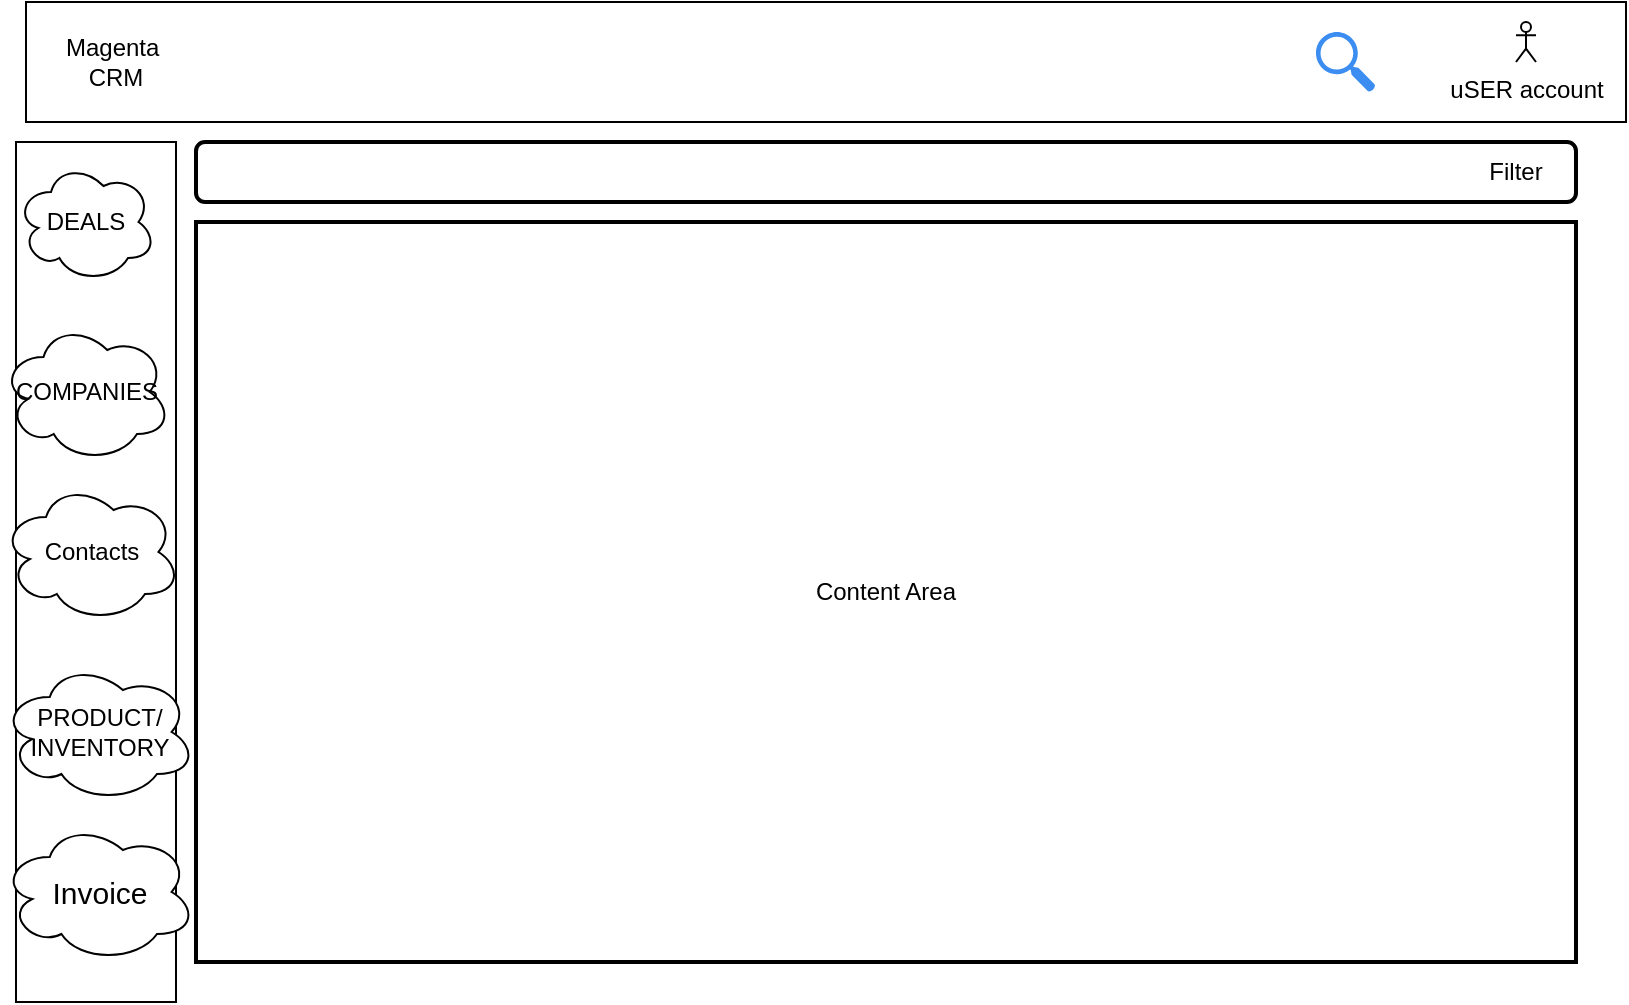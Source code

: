 <mxfile version="14.2.7" type="github" pages="7">
  <diagram id="QOa6z6X2At9Oge8IAuHY" name="Main">
    <mxGraphModel dx="965" dy="1571" grid="1" gridSize="10" guides="1" tooltips="1" connect="1" arrows="1" fold="1" page="1" pageScale="1" pageWidth="850" pageHeight="1100" math="0" shadow="0">
      <root>
        <mxCell id="0" />
        <mxCell id="1" parent="0" />
        <mxCell id="o-RJejRpc0cjQsUebl2T-1" value="" style="rounded=0;whiteSpace=wrap;html=1;" parent="1" vertex="1">
          <mxGeometry x="40" y="50" width="80" height="430" as="geometry" />
        </mxCell>
        <mxCell id="o-RJejRpc0cjQsUebl2T-2" value="" style="rounded=0;whiteSpace=wrap;html=1;" parent="1" vertex="1">
          <mxGeometry x="45" y="-20" width="800" height="60" as="geometry" />
        </mxCell>
        <mxCell id="o-RJejRpc0cjQsUebl2T-3" value="Magenta&amp;nbsp;&lt;br&gt;CRM" style="text;html=1;strokeColor=none;fillColor=none;align=center;verticalAlign=middle;whiteSpace=wrap;rounded=0;" parent="1" vertex="1">
          <mxGeometry x="70" width="40" height="20" as="geometry" />
        </mxCell>
        <mxCell id="o-RJejRpc0cjQsUebl2T-4" value="DEALS" style="ellipse;shape=cloud;whiteSpace=wrap;html=1;" parent="1" vertex="1">
          <mxGeometry x="40" y="60" width="70" height="60" as="geometry" />
        </mxCell>
        <mxCell id="o-RJejRpc0cjQsUebl2T-6" value="PRODUCT/&lt;br&gt;INVENTORY" style="ellipse;shape=cloud;whiteSpace=wrap;html=1;" parent="1" vertex="1">
          <mxGeometry x="32.5" y="310" width="97.5" height="70" as="geometry" />
        </mxCell>
        <mxCell id="o-RJejRpc0cjQsUebl2T-7" value="COMPANIES" style="ellipse;shape=cloud;whiteSpace=wrap;html=1;" parent="1" vertex="1">
          <mxGeometry x="32.5" y="140" width="85" height="70" as="geometry" />
        </mxCell>
        <mxCell id="o-RJejRpc0cjQsUebl2T-9" value="uSER account" style="shape=umlActor;verticalLabelPosition=bottom;verticalAlign=top;html=1;outlineConnect=0;" parent="1" vertex="1">
          <mxGeometry x="790" y="-10" width="10" height="20" as="geometry" />
        </mxCell>
        <mxCell id="4M_cyCe8TP4XShT10oTq-1" value="" style="html=1;aspect=fixed;strokeColor=none;shadow=0;align=center;verticalAlign=top;fillColor=#3B8DF1;shape=mxgraph.gcp2.search" parent="1" vertex="1">
          <mxGeometry x="690" y="-5" width="29.7" height="30" as="geometry" />
        </mxCell>
        <mxCell id="ym174EyvkoZ6vxaWebQI-1" value="Content Area" style="rounded=0;whiteSpace=wrap;html=1;strokeWidth=2;fillColor=none;" parent="1" vertex="1">
          <mxGeometry x="130" y="90" width="690" height="370" as="geometry" />
        </mxCell>
        <mxCell id="c6NYsbQA6YPsyjV-3wj1-1" value="" style="rounded=1;whiteSpace=wrap;html=1;strokeWidth=2;fillColor=none;" parent="1" vertex="1">
          <mxGeometry x="130" y="50" width="690" height="30" as="geometry" />
        </mxCell>
        <mxCell id="c6NYsbQA6YPsyjV-3wj1-2" value="Filter" style="text;html=1;strokeColor=none;fillColor=none;align=center;verticalAlign=middle;whiteSpace=wrap;rounded=0;" parent="1" vertex="1">
          <mxGeometry x="770" y="55" width="40" height="20" as="geometry" />
        </mxCell>
        <mxCell id="c6NYsbQA6YPsyjV-3wj1-3" value="Contacts" style="ellipse;shape=cloud;whiteSpace=wrap;html=1;" parent="1" vertex="1">
          <mxGeometry x="32.5" y="220" width="90" height="70" as="geometry" />
        </mxCell>
        <mxCell id="n5bPy64W1mjuYzXbfF7Q-1" value="&lt;font style=&quot;font-size: 15px&quot;&gt;Invoice&lt;/font&gt;" style="ellipse;shape=cloud;whiteSpace=wrap;html=1;" vertex="1" parent="1">
          <mxGeometry x="32.5" y="390" width="97.5" height="70" as="geometry" />
        </mxCell>
      </root>
    </mxGraphModel>
  </diagram>
  <diagram id="2hIq2uxbDtvf1ngleDAS" name="Deals">
    <mxGraphModel dx="965" dy="471" grid="1" gridSize="10" guides="1" tooltips="1" connect="1" arrows="1" fold="1" page="1" pageScale="1" pageWidth="850" pageHeight="1100" math="0" shadow="0">
      <root>
        <mxCell id="5MMaR8HTmtrozJFYy1v1-0" />
        <mxCell id="5MMaR8HTmtrozJFYy1v1-1" parent="5MMaR8HTmtrozJFYy1v1-0" />
        <mxCell id="LGKJ2FdRTAFwp8FfndiB-0" value="" style="shape=table;html=1;whiteSpace=wrap;startSize=0;container=1;collapsible=0;childLayout=tableLayout;" parent="5MMaR8HTmtrozJFYy1v1-1" vertex="1">
          <mxGeometry x="40" y="80" width="720" height="240" as="geometry" />
        </mxCell>
        <mxCell id="LGKJ2FdRTAFwp8FfndiB-1" value="" style="shape=partialRectangle;html=1;whiteSpace=wrap;collapsible=0;dropTarget=0;pointerEvents=0;fillColor=none;top=0;left=0;bottom=0;right=0;points=[[0,0.5],[1,0.5]];portConstraint=eastwest;" parent="LGKJ2FdRTAFwp8FfndiB-0" vertex="1">
          <mxGeometry width="720" height="48" as="geometry" />
        </mxCell>
        <mxCell id="LGKJ2FdRTAFwp8FfndiB-2" value="&lt;b&gt;Deals Name&lt;/b&gt;" style="shape=partialRectangle;html=1;whiteSpace=wrap;connectable=0;overflow=hidden;fillColor=none;top=0;left=0;bottom=0;right=0;strokeWidth=2;" parent="LGKJ2FdRTAFwp8FfndiB-1" vertex="1">
          <mxGeometry width="120" height="48" as="geometry" />
        </mxCell>
        <mxCell id="LGKJ2FdRTAFwp8FfndiB-3" value="&lt;b&gt;Stage&lt;/b&gt;" style="shape=partialRectangle;html=1;whiteSpace=wrap;connectable=0;overflow=hidden;fillColor=none;top=0;left=0;bottom=0;right=0;" parent="LGKJ2FdRTAFwp8FfndiB-1" vertex="1">
          <mxGeometry x="120" width="120" height="48" as="geometry" />
        </mxCell>
        <mxCell id="LGKJ2FdRTAFwp8FfndiB-4" value="&lt;b&gt;Contact/Companies&lt;/b&gt;" style="shape=partialRectangle;html=1;whiteSpace=wrap;connectable=0;overflow=hidden;fillColor=none;top=0;left=0;bottom=0;right=0;" parent="LGKJ2FdRTAFwp8FfndiB-1" vertex="1">
          <mxGeometry x="240" width="120" height="48" as="geometry" />
        </mxCell>
        <mxCell id="LGKJ2FdRTAFwp8FfndiB-5" value="&lt;b&gt;Amount&lt;/b&gt;" style="shape=partialRectangle;html=1;whiteSpace=wrap;connectable=0;overflow=hidden;fillColor=none;top=0;left=0;bottom=0;right=0;" parent="LGKJ2FdRTAFwp8FfndiB-1" vertex="1">
          <mxGeometry x="360" width="120" height="48" as="geometry" />
        </mxCell>
        <mxCell id="LGKJ2FdRTAFwp8FfndiB-6" value="&lt;b&gt;Closeing Date&lt;/b&gt;" style="shape=partialRectangle;html=1;whiteSpace=wrap;connectable=0;overflow=hidden;fillColor=none;top=0;left=0;bottom=0;right=0;" parent="LGKJ2FdRTAFwp8FfndiB-1" vertex="1">
          <mxGeometry x="480" width="120" height="48" as="geometry" />
        </mxCell>
        <mxCell id="LGKJ2FdRTAFwp8FfndiB-7" value="&lt;b&gt;Created&lt;/b&gt;" style="shape=partialRectangle;html=1;whiteSpace=wrap;connectable=0;overflow=hidden;fillColor=none;top=0;left=0;bottom=0;right=0;" parent="LGKJ2FdRTAFwp8FfndiB-1" vertex="1">
          <mxGeometry x="600" width="120" height="48" as="geometry" />
        </mxCell>
        <mxCell id="LGKJ2FdRTAFwp8FfndiB-8" value="" style="shape=partialRectangle;html=1;whiteSpace=wrap;collapsible=0;dropTarget=0;pointerEvents=0;fillColor=none;top=0;left=0;bottom=0;right=0;points=[[0,0.5],[1,0.5]];portConstraint=eastwest;" parent="LGKJ2FdRTAFwp8FfndiB-0" vertex="1">
          <mxGeometry y="48" width="720" height="48" as="geometry" />
        </mxCell>
        <mxCell id="LGKJ2FdRTAFwp8FfndiB-9" value="BI" style="shape=partialRectangle;html=1;whiteSpace=wrap;connectable=0;overflow=hidden;fillColor=none;top=0;left=0;bottom=0;right=0;" parent="LGKJ2FdRTAFwp8FfndiB-8" vertex="1">
          <mxGeometry width="120" height="48" as="geometry" />
        </mxCell>
        <mxCell id="LGKJ2FdRTAFwp8FfndiB-10" value="Negotiation" style="shape=partialRectangle;html=1;whiteSpace=wrap;connectable=0;overflow=hidden;fillColor=none;top=0;left=0;bottom=0;right=0;" parent="LGKJ2FdRTAFwp8FfndiB-8" vertex="1">
          <mxGeometry x="120" width="120" height="48" as="geometry" />
        </mxCell>
        <mxCell id="LGKJ2FdRTAFwp8FfndiB-11" value="Magenta" style="shape=partialRectangle;html=1;whiteSpace=wrap;connectable=0;overflow=hidden;fillColor=none;top=0;left=0;bottom=0;right=0;" parent="LGKJ2FdRTAFwp8FfndiB-8" vertex="1">
          <mxGeometry x="240" width="120" height="48" as="geometry" />
        </mxCell>
        <mxCell id="LGKJ2FdRTAFwp8FfndiB-12" value="10,000" style="shape=partialRectangle;html=1;whiteSpace=wrap;connectable=0;overflow=hidden;fillColor=none;top=0;left=0;bottom=0;right=0;" parent="LGKJ2FdRTAFwp8FfndiB-8" vertex="1">
          <mxGeometry x="360" width="120" height="48" as="geometry" />
        </mxCell>
        <mxCell id="LGKJ2FdRTAFwp8FfndiB-13" value="14-02-21" style="shape=partialRectangle;html=1;whiteSpace=wrap;connectable=0;overflow=hidden;fillColor=none;top=0;left=0;bottom=0;right=0;" parent="LGKJ2FdRTAFwp8FfndiB-8" vertex="1">
          <mxGeometry x="480" width="120" height="48" as="geometry" />
        </mxCell>
        <mxCell id="LGKJ2FdRTAFwp8FfndiB-14" value="1min ago" style="shape=partialRectangle;html=1;whiteSpace=wrap;connectable=0;overflow=hidden;fillColor=none;top=0;left=0;bottom=0;right=0;" parent="LGKJ2FdRTAFwp8FfndiB-8" vertex="1">
          <mxGeometry x="600" width="120" height="48" as="geometry" />
        </mxCell>
        <mxCell id="LGKJ2FdRTAFwp8FfndiB-15" value="" style="shape=partialRectangle;html=1;whiteSpace=wrap;collapsible=0;dropTarget=0;pointerEvents=0;fillColor=none;top=0;left=0;bottom=0;right=0;points=[[0,0.5],[1,0.5]];portConstraint=eastwest;" parent="LGKJ2FdRTAFwp8FfndiB-0" vertex="1">
          <mxGeometry y="96" width="720" height="48" as="geometry" />
        </mxCell>
        <mxCell id="LGKJ2FdRTAFwp8FfndiB-16" value="" style="shape=partialRectangle;html=1;whiteSpace=wrap;connectable=0;overflow=hidden;fillColor=none;top=0;left=0;bottom=0;right=0;" parent="LGKJ2FdRTAFwp8FfndiB-15" vertex="1">
          <mxGeometry width="120" height="48" as="geometry" />
        </mxCell>
        <mxCell id="LGKJ2FdRTAFwp8FfndiB-17" value="" style="shape=partialRectangle;html=1;whiteSpace=wrap;connectable=0;overflow=hidden;fillColor=none;top=0;left=0;bottom=0;right=0;" parent="LGKJ2FdRTAFwp8FfndiB-15" vertex="1">
          <mxGeometry x="120" width="120" height="48" as="geometry" />
        </mxCell>
        <mxCell id="LGKJ2FdRTAFwp8FfndiB-18" value="" style="shape=partialRectangle;html=1;whiteSpace=wrap;connectable=0;overflow=hidden;fillColor=none;top=0;left=0;bottom=0;right=0;" parent="LGKJ2FdRTAFwp8FfndiB-15" vertex="1">
          <mxGeometry x="240" width="120" height="48" as="geometry" />
        </mxCell>
        <mxCell id="LGKJ2FdRTAFwp8FfndiB-19" value="" style="shape=partialRectangle;html=1;whiteSpace=wrap;connectable=0;overflow=hidden;fillColor=none;top=0;left=0;bottom=0;right=0;" parent="LGKJ2FdRTAFwp8FfndiB-15" vertex="1">
          <mxGeometry x="360" width="120" height="48" as="geometry" />
        </mxCell>
        <mxCell id="LGKJ2FdRTAFwp8FfndiB-20" value="" style="shape=partialRectangle;html=1;whiteSpace=wrap;connectable=0;overflow=hidden;fillColor=none;top=0;left=0;bottom=0;right=0;" parent="LGKJ2FdRTAFwp8FfndiB-15" vertex="1">
          <mxGeometry x="480" width="120" height="48" as="geometry" />
        </mxCell>
        <mxCell id="LGKJ2FdRTAFwp8FfndiB-21" value="" style="shape=partialRectangle;html=1;whiteSpace=wrap;connectable=0;overflow=hidden;fillColor=none;top=0;left=0;bottom=0;right=0;" parent="LGKJ2FdRTAFwp8FfndiB-15" vertex="1">
          <mxGeometry x="600" width="120" height="48" as="geometry" />
        </mxCell>
        <mxCell id="LGKJ2FdRTAFwp8FfndiB-22" value="" style="shape=partialRectangle;html=1;whiteSpace=wrap;collapsible=0;dropTarget=0;pointerEvents=0;fillColor=none;top=0;left=0;bottom=0;right=0;points=[[0,0.5],[1,0.5]];portConstraint=eastwest;" parent="LGKJ2FdRTAFwp8FfndiB-0" vertex="1">
          <mxGeometry y="144" width="720" height="48" as="geometry" />
        </mxCell>
        <mxCell id="LGKJ2FdRTAFwp8FfndiB-23" value="" style="shape=partialRectangle;html=1;whiteSpace=wrap;connectable=0;overflow=hidden;fillColor=none;top=0;left=0;bottom=0;right=0;" parent="LGKJ2FdRTAFwp8FfndiB-22" vertex="1">
          <mxGeometry width="120" height="48" as="geometry" />
        </mxCell>
        <mxCell id="LGKJ2FdRTAFwp8FfndiB-24" value="" style="shape=partialRectangle;html=1;whiteSpace=wrap;connectable=0;overflow=hidden;fillColor=none;top=0;left=0;bottom=0;right=0;" parent="LGKJ2FdRTAFwp8FfndiB-22" vertex="1">
          <mxGeometry x="120" width="120" height="48" as="geometry" />
        </mxCell>
        <mxCell id="LGKJ2FdRTAFwp8FfndiB-25" value="" style="shape=partialRectangle;html=1;whiteSpace=wrap;connectable=0;overflow=hidden;fillColor=none;top=0;left=0;bottom=0;right=0;" parent="LGKJ2FdRTAFwp8FfndiB-22" vertex="1">
          <mxGeometry x="240" width="120" height="48" as="geometry" />
        </mxCell>
        <mxCell id="LGKJ2FdRTAFwp8FfndiB-26" value="" style="shape=partialRectangle;html=1;whiteSpace=wrap;connectable=0;overflow=hidden;fillColor=none;top=0;left=0;bottom=0;right=0;" parent="LGKJ2FdRTAFwp8FfndiB-22" vertex="1">
          <mxGeometry x="360" width="120" height="48" as="geometry" />
        </mxCell>
        <mxCell id="LGKJ2FdRTAFwp8FfndiB-27" value="" style="shape=partialRectangle;html=1;whiteSpace=wrap;connectable=0;overflow=hidden;fillColor=none;top=0;left=0;bottom=0;right=0;" parent="LGKJ2FdRTAFwp8FfndiB-22" vertex="1">
          <mxGeometry x="480" width="120" height="48" as="geometry" />
        </mxCell>
        <mxCell id="LGKJ2FdRTAFwp8FfndiB-28" value="" style="shape=partialRectangle;html=1;whiteSpace=wrap;connectable=0;overflow=hidden;fillColor=none;top=0;left=0;bottom=0;right=0;" parent="LGKJ2FdRTAFwp8FfndiB-22" vertex="1">
          <mxGeometry x="600" width="120" height="48" as="geometry" />
        </mxCell>
        <mxCell id="LGKJ2FdRTAFwp8FfndiB-29" value="" style="shape=partialRectangle;html=1;whiteSpace=wrap;collapsible=0;dropTarget=0;pointerEvents=0;fillColor=none;top=0;left=0;bottom=0;right=0;points=[[0,0.5],[1,0.5]];portConstraint=eastwest;" parent="LGKJ2FdRTAFwp8FfndiB-0" vertex="1">
          <mxGeometry y="192" width="720" height="48" as="geometry" />
        </mxCell>
        <mxCell id="LGKJ2FdRTAFwp8FfndiB-30" value="" style="shape=partialRectangle;html=1;whiteSpace=wrap;connectable=0;overflow=hidden;fillColor=none;top=0;left=0;bottom=0;right=0;" parent="LGKJ2FdRTAFwp8FfndiB-29" vertex="1">
          <mxGeometry width="120" height="48" as="geometry" />
        </mxCell>
        <mxCell id="LGKJ2FdRTAFwp8FfndiB-31" value="" style="shape=partialRectangle;html=1;whiteSpace=wrap;connectable=0;overflow=hidden;fillColor=none;top=0;left=0;bottom=0;right=0;" parent="LGKJ2FdRTAFwp8FfndiB-29" vertex="1">
          <mxGeometry x="120" width="120" height="48" as="geometry" />
        </mxCell>
        <mxCell id="LGKJ2FdRTAFwp8FfndiB-32" value="" style="shape=partialRectangle;html=1;whiteSpace=wrap;connectable=0;overflow=hidden;fillColor=none;top=0;left=0;bottom=0;right=0;" parent="LGKJ2FdRTAFwp8FfndiB-29" vertex="1">
          <mxGeometry x="240" width="120" height="48" as="geometry" />
        </mxCell>
        <mxCell id="LGKJ2FdRTAFwp8FfndiB-33" value="" style="shape=partialRectangle;html=1;whiteSpace=wrap;connectable=0;overflow=hidden;fillColor=none;top=0;left=0;bottom=0;right=0;" parent="LGKJ2FdRTAFwp8FfndiB-29" vertex="1">
          <mxGeometry x="360" width="120" height="48" as="geometry" />
        </mxCell>
        <mxCell id="LGKJ2FdRTAFwp8FfndiB-34" value="" style="shape=partialRectangle;html=1;whiteSpace=wrap;connectable=0;overflow=hidden;fillColor=none;top=0;left=0;bottom=0;right=0;" parent="LGKJ2FdRTAFwp8FfndiB-29" vertex="1">
          <mxGeometry x="480" width="120" height="48" as="geometry" />
        </mxCell>
        <mxCell id="LGKJ2FdRTAFwp8FfndiB-35" value="" style="shape=partialRectangle;html=1;whiteSpace=wrap;connectable=0;overflow=hidden;fillColor=none;top=0;left=0;bottom=0;right=0;" parent="LGKJ2FdRTAFwp8FfndiB-29" vertex="1">
          <mxGeometry x="600" width="120" height="48" as="geometry" />
        </mxCell>
        <mxCell id="LGKJ2FdRTAFwp8FfndiB-37" value="" style="shape=doubleArrow;direction=south;whiteSpace=wrap;html=1;" parent="5MMaR8HTmtrozJFYy1v1-1" vertex="1">
          <mxGeometry x="140" y="90" width="10" height="30" as="geometry" />
        </mxCell>
        <mxCell id="LGKJ2FdRTAFwp8FfndiB-38" value="" style="shape=doubleArrow;direction=south;whiteSpace=wrap;html=1;" parent="5MMaR8HTmtrozJFYy1v1-1" vertex="1">
          <mxGeometry x="740" y="90" width="10" height="30" as="geometry" />
        </mxCell>
        <mxCell id="LGKJ2FdRTAFwp8FfndiB-39" value="" style="shape=doubleArrow;direction=south;whiteSpace=wrap;html=1;" parent="5MMaR8HTmtrozJFYy1v1-1" vertex="1">
          <mxGeometry x="500" y="90" width="10" height="30" as="geometry" />
        </mxCell>
        <mxCell id="LGKJ2FdRTAFwp8FfndiB-40" value="" style="shape=doubleArrow;direction=south;whiteSpace=wrap;html=1;" parent="5MMaR8HTmtrozJFYy1v1-1" vertex="1">
          <mxGeometry x="620" y="90" width="10" height="30" as="geometry" />
        </mxCell>
        <mxCell id="LGKJ2FdRTAFwp8FfndiB-41" value="" style="shape=doubleArrow;direction=south;whiteSpace=wrap;html=1;" parent="5MMaR8HTmtrozJFYy1v1-1" vertex="1">
          <mxGeometry x="260" y="90" width="10" height="30" as="geometry" />
        </mxCell>
        <mxCell id="yfawPDBMTOWphZqOjl_f-1" value="" style="image;image=img/lib/atlassian/Jira_Core_Logo.svg;strokeWidth=2;" parent="5MMaR8HTmtrozJFYy1v1-1" vertex="1">
          <mxGeometry x="60" y="10" width="40" height="50" as="geometry" />
        </mxCell>
        <mxCell id="yfawPDBMTOWphZqOjl_f-2" value="&lt;font style=&quot;font-size: 17px&quot; face=&quot;Courier New&quot;&gt;Deals&lt;/font&gt;" style="text;html=1;strokeColor=none;fillColor=none;align=center;verticalAlign=middle;whiteSpace=wrap;rounded=0;" parent="5MMaR8HTmtrozJFYy1v1-1" vertex="1">
          <mxGeometry x="90" y="10" width="90" height="45" as="geometry" />
        </mxCell>
        <mxCell id="yfawPDBMTOWphZqOjl_f-3" value="&lt;b&gt;&lt;font style=&quot;font-size: 17px&quot; face=&quot;Comic Sans MS&quot;&gt;ADD&lt;/font&gt;&lt;/b&gt;" style="ellipse;whiteSpace=wrap;html=1;strokeWidth=2;" parent="5MMaR8HTmtrozJFYy1v1-1" vertex="1">
          <mxGeometry x="630" y="20" width="100" height="30" as="geometry" />
        </mxCell>
        <mxCell id="yfawPDBMTOWphZqOjl_f-4" value="" style="shape=image;html=1;verticalAlign=top;verticalLabelPosition=bottom;labelBackgroundColor=#ffffff;imageAspect=0;aspect=fixed;image=https://cdn4.iconfinder.com/data/icons/wirecons-free-vector-icons/32/add-128.png;strokeWidth=2;" parent="5MMaR8HTmtrozJFYy1v1-1" vertex="1">
          <mxGeometry x="640" y="25" width="20" height="20" as="geometry" />
        </mxCell>
        <mxCell id="yfawPDBMTOWphZqOjl_f-7" value="" style="html=1;verticalLabelPosition=bottom;align=center;labelBackgroundColor=#ffffff;verticalAlign=top;strokeWidth=2;strokeColor=#0080F0;shadow=0;dashed=0;shape=mxgraph.ios7.icons.looking_glass;" parent="5MMaR8HTmtrozJFYy1v1-1" vertex="1">
          <mxGeometry x="455" y="17.5" width="20" height="30" as="geometry" />
        </mxCell>
        <mxCell id="yfawPDBMTOWphZqOjl_f-8" value="" style="rounded=1;whiteSpace=wrap;html=1;strokeWidth=2;fillColor=none;" parent="5MMaR8HTmtrozJFYy1v1-1" vertex="1">
          <mxGeometry x="250" y="12.5" width="240" height="40" as="geometry" />
        </mxCell>
      </root>
    </mxGraphModel>
  </diagram>
  <diagram id="Q8VpoY2TLXDn-O0lW1eY" name="Comapnaies">
    <mxGraphModel dx="965" dy="471" grid="1" gridSize="10" guides="1" tooltips="1" connect="1" arrows="1" fold="1" page="1" pageScale="1" pageWidth="850" pageHeight="1100" math="0" shadow="0">
      <root>
        <mxCell id="I5g-fMdhhFbiZRcRLyQD-0" />
        <mxCell id="I5g-fMdhhFbiZRcRLyQD-1" parent="I5g-fMdhhFbiZRcRLyQD-0" />
        <mxCell id="MtJJ25uSLLpGP35QfwaO-41" value="" style="image;image=img/lib/atlassian/Jira_Core_Logo.svg;strokeWidth=2;" vertex="1" parent="I5g-fMdhhFbiZRcRLyQD-1">
          <mxGeometry x="60" y="10" width="40" height="50" as="geometry" />
        </mxCell>
        <mxCell id="MtJJ25uSLLpGP35QfwaO-42" value="&lt;font style=&quot;font-size: 17px&quot; face=&quot;Courier New&quot;&gt;Companies&lt;/font&gt;" style="text;html=1;strokeColor=none;fillColor=none;align=center;verticalAlign=middle;whiteSpace=wrap;rounded=0;" vertex="1" parent="I5g-fMdhhFbiZRcRLyQD-1">
          <mxGeometry x="110" y="10" width="90" height="45" as="geometry" />
        </mxCell>
        <mxCell id="MtJJ25uSLLpGP35QfwaO-43" value="&lt;b&gt;&lt;font style=&quot;font-size: 17px&quot; face=&quot;Comic Sans MS&quot;&gt;ADD&lt;/font&gt;&lt;/b&gt;" style="ellipse;whiteSpace=wrap;html=1;strokeWidth=2;" vertex="1" parent="I5g-fMdhhFbiZRcRLyQD-1">
          <mxGeometry x="630" y="20" width="100" height="30" as="geometry" />
        </mxCell>
        <mxCell id="MtJJ25uSLLpGP35QfwaO-44" value="" style="shape=image;html=1;verticalAlign=top;verticalLabelPosition=bottom;labelBackgroundColor=#ffffff;imageAspect=0;aspect=fixed;image=https://cdn4.iconfinder.com/data/icons/wirecons-free-vector-icons/32/add-128.png;strokeWidth=2;" vertex="1" parent="I5g-fMdhhFbiZRcRLyQD-1">
          <mxGeometry x="640" y="25" width="20" height="20" as="geometry" />
        </mxCell>
        <mxCell id="MtJJ25uSLLpGP35QfwaO-45" value="" style="html=1;verticalLabelPosition=bottom;align=center;labelBackgroundColor=#ffffff;verticalAlign=top;strokeWidth=2;strokeColor=#0080F0;shadow=0;dashed=0;shape=mxgraph.ios7.icons.looking_glass;" vertex="1" parent="I5g-fMdhhFbiZRcRLyQD-1">
          <mxGeometry x="455" y="17.5" width="20" height="30" as="geometry" />
        </mxCell>
        <mxCell id="MtJJ25uSLLpGP35QfwaO-46" value="" style="rounded=1;whiteSpace=wrap;html=1;strokeWidth=2;fillColor=none;" vertex="1" parent="I5g-fMdhhFbiZRcRLyQD-1">
          <mxGeometry x="250" y="12.5" width="240" height="40" as="geometry" />
        </mxCell>
        <mxCell id="MtJJ25uSLLpGP35QfwaO-47" value="" style="shape=table;html=1;whiteSpace=wrap;startSize=0;container=1;collapsible=0;childLayout=tableLayout;" vertex="1" parent="I5g-fMdhhFbiZRcRLyQD-1">
          <mxGeometry x="70" y="110" width="690" height="250" as="geometry" />
        </mxCell>
        <mxCell id="MtJJ25uSLLpGP35QfwaO-48" value="" style="shape=partialRectangle;html=1;whiteSpace=wrap;collapsible=0;dropTarget=0;pointerEvents=0;fillColor=none;top=0;left=0;bottom=0;right=0;points=[[0,0.5],[1,0.5]];portConstraint=eastwest;" vertex="1" parent="MtJJ25uSLLpGP35QfwaO-47">
          <mxGeometry width="690" height="50" as="geometry" />
        </mxCell>
        <mxCell id="MtJJ25uSLLpGP35QfwaO-73" value="&lt;b&gt;Compnay Name&lt;/b&gt;" style="shape=partialRectangle;html=1;whiteSpace=wrap;connectable=0;overflow=hidden;fillColor=none;top=0;left=0;bottom=0;right=0;" vertex="1" parent="MtJJ25uSLLpGP35QfwaO-48">
          <mxGeometry width="138" height="50" as="geometry" />
        </mxCell>
        <mxCell id="MtJJ25uSLLpGP35QfwaO-49" value="&lt;b&gt;Contact&amp;nbsp;&lt;/b&gt;" style="shape=partialRectangle;html=1;whiteSpace=wrap;connectable=0;overflow=hidden;fillColor=none;top=0;left=0;bottom=0;right=0;" vertex="1" parent="MtJJ25uSLLpGP35QfwaO-48">
          <mxGeometry x="138" width="138" height="50" as="geometry" />
        </mxCell>
        <mxCell id="MtJJ25uSLLpGP35QfwaO-50" value="&lt;b&gt;Website&lt;/b&gt;" style="shape=partialRectangle;html=1;whiteSpace=wrap;connectable=0;overflow=hidden;fillColor=none;top=0;left=0;bottom=0;right=0;" vertex="1" parent="MtJJ25uSLLpGP35QfwaO-48">
          <mxGeometry x="276" width="138" height="50" as="geometry" />
        </mxCell>
        <mxCell id="MtJJ25uSLLpGP35QfwaO-51" value="&lt;b&gt;Activity&lt;/b&gt;" style="shape=partialRectangle;html=1;whiteSpace=wrap;connectable=0;overflow=hidden;fillColor=none;top=0;left=0;bottom=0;right=0;" vertex="1" parent="MtJJ25uSLLpGP35QfwaO-48">
          <mxGeometry x="414" width="138" height="50" as="geometry" />
        </mxCell>
        <mxCell id="MtJJ25uSLLpGP35QfwaO-52" value="&lt;b&gt;Owner&lt;/b&gt;" style="shape=partialRectangle;html=1;whiteSpace=wrap;connectable=0;overflow=hidden;fillColor=none;top=0;left=0;bottom=0;right=0;" vertex="1" parent="MtJJ25uSLLpGP35QfwaO-48">
          <mxGeometry x="552" width="138" height="50" as="geometry" />
        </mxCell>
        <mxCell id="MtJJ25uSLLpGP35QfwaO-53" value="" style="shape=partialRectangle;html=1;whiteSpace=wrap;collapsible=0;dropTarget=0;pointerEvents=0;fillColor=none;top=0;left=0;bottom=0;right=0;points=[[0,0.5],[1,0.5]];portConstraint=eastwest;" vertex="1" parent="MtJJ25uSLLpGP35QfwaO-47">
          <mxGeometry y="50" width="690" height="50" as="geometry" />
        </mxCell>
        <mxCell id="MtJJ25uSLLpGP35QfwaO-74" style="shape=partialRectangle;html=1;whiteSpace=wrap;connectable=0;overflow=hidden;fillColor=none;top=0;left=0;bottom=0;right=0;" vertex="1" parent="MtJJ25uSLLpGP35QfwaO-53">
          <mxGeometry width="138" height="50" as="geometry" />
        </mxCell>
        <mxCell id="MtJJ25uSLLpGP35QfwaO-54" value="" style="shape=partialRectangle;html=1;whiteSpace=wrap;connectable=0;overflow=hidden;fillColor=none;top=0;left=0;bottom=0;right=0;" vertex="1" parent="MtJJ25uSLLpGP35QfwaO-53">
          <mxGeometry x="138" width="138" height="50" as="geometry" />
        </mxCell>
        <mxCell id="MtJJ25uSLLpGP35QfwaO-55" value="" style="shape=partialRectangle;html=1;whiteSpace=wrap;connectable=0;overflow=hidden;fillColor=none;top=0;left=0;bottom=0;right=0;" vertex="1" parent="MtJJ25uSLLpGP35QfwaO-53">
          <mxGeometry x="276" width="138" height="50" as="geometry" />
        </mxCell>
        <mxCell id="MtJJ25uSLLpGP35QfwaO-56" value="" style="shape=partialRectangle;html=1;whiteSpace=wrap;connectable=0;overflow=hidden;fillColor=none;top=0;left=0;bottom=0;right=0;" vertex="1" parent="MtJJ25uSLLpGP35QfwaO-53">
          <mxGeometry x="414" width="138" height="50" as="geometry" />
        </mxCell>
        <mxCell id="MtJJ25uSLLpGP35QfwaO-57" value="" style="shape=partialRectangle;html=1;whiteSpace=wrap;connectable=0;overflow=hidden;fillColor=none;top=0;left=0;bottom=0;right=0;" vertex="1" parent="MtJJ25uSLLpGP35QfwaO-53">
          <mxGeometry x="552" width="138" height="50" as="geometry" />
        </mxCell>
        <mxCell id="MtJJ25uSLLpGP35QfwaO-58" value="" style="shape=partialRectangle;html=1;whiteSpace=wrap;collapsible=0;dropTarget=0;pointerEvents=0;fillColor=none;top=0;left=0;bottom=0;right=0;points=[[0,0.5],[1,0.5]];portConstraint=eastwest;" vertex="1" parent="MtJJ25uSLLpGP35QfwaO-47">
          <mxGeometry y="100" width="690" height="50" as="geometry" />
        </mxCell>
        <mxCell id="MtJJ25uSLLpGP35QfwaO-75" style="shape=partialRectangle;html=1;whiteSpace=wrap;connectable=0;overflow=hidden;fillColor=none;top=0;left=0;bottom=0;right=0;" vertex="1" parent="MtJJ25uSLLpGP35QfwaO-58">
          <mxGeometry width="138" height="50" as="geometry" />
        </mxCell>
        <mxCell id="MtJJ25uSLLpGP35QfwaO-59" value="" style="shape=partialRectangle;html=1;whiteSpace=wrap;connectable=0;overflow=hidden;fillColor=none;top=0;left=0;bottom=0;right=0;" vertex="1" parent="MtJJ25uSLLpGP35QfwaO-58">
          <mxGeometry x="138" width="138" height="50" as="geometry" />
        </mxCell>
        <mxCell id="MtJJ25uSLLpGP35QfwaO-60" value="" style="shape=partialRectangle;html=1;whiteSpace=wrap;connectable=0;overflow=hidden;fillColor=none;top=0;left=0;bottom=0;right=0;" vertex="1" parent="MtJJ25uSLLpGP35QfwaO-58">
          <mxGeometry x="276" width="138" height="50" as="geometry" />
        </mxCell>
        <mxCell id="MtJJ25uSLLpGP35QfwaO-61" value="" style="shape=partialRectangle;html=1;whiteSpace=wrap;connectable=0;overflow=hidden;fillColor=none;top=0;left=0;bottom=0;right=0;" vertex="1" parent="MtJJ25uSLLpGP35QfwaO-58">
          <mxGeometry x="414" width="138" height="50" as="geometry" />
        </mxCell>
        <mxCell id="MtJJ25uSLLpGP35QfwaO-62" value="" style="shape=partialRectangle;html=1;whiteSpace=wrap;connectable=0;overflow=hidden;fillColor=none;top=0;left=0;bottom=0;right=0;" vertex="1" parent="MtJJ25uSLLpGP35QfwaO-58">
          <mxGeometry x="552" width="138" height="50" as="geometry" />
        </mxCell>
        <mxCell id="MtJJ25uSLLpGP35QfwaO-63" value="" style="shape=partialRectangle;html=1;whiteSpace=wrap;collapsible=0;dropTarget=0;pointerEvents=0;fillColor=none;top=0;left=0;bottom=0;right=0;points=[[0,0.5],[1,0.5]];portConstraint=eastwest;" vertex="1" parent="MtJJ25uSLLpGP35QfwaO-47">
          <mxGeometry y="150" width="690" height="50" as="geometry" />
        </mxCell>
        <mxCell id="MtJJ25uSLLpGP35QfwaO-76" style="shape=partialRectangle;html=1;whiteSpace=wrap;connectable=0;overflow=hidden;fillColor=none;top=0;left=0;bottom=0;right=0;" vertex="1" parent="MtJJ25uSLLpGP35QfwaO-63">
          <mxGeometry width="138" height="50" as="geometry" />
        </mxCell>
        <mxCell id="MtJJ25uSLLpGP35QfwaO-64" value="" style="shape=partialRectangle;html=1;whiteSpace=wrap;connectable=0;overflow=hidden;fillColor=none;top=0;left=0;bottom=0;right=0;" vertex="1" parent="MtJJ25uSLLpGP35QfwaO-63">
          <mxGeometry x="138" width="138" height="50" as="geometry" />
        </mxCell>
        <mxCell id="MtJJ25uSLLpGP35QfwaO-65" value="" style="shape=partialRectangle;html=1;whiteSpace=wrap;connectable=0;overflow=hidden;fillColor=none;top=0;left=0;bottom=0;right=0;" vertex="1" parent="MtJJ25uSLLpGP35QfwaO-63">
          <mxGeometry x="276" width="138" height="50" as="geometry" />
        </mxCell>
        <mxCell id="MtJJ25uSLLpGP35QfwaO-66" value="" style="shape=partialRectangle;html=1;whiteSpace=wrap;connectable=0;overflow=hidden;fillColor=none;top=0;left=0;bottom=0;right=0;" vertex="1" parent="MtJJ25uSLLpGP35QfwaO-63">
          <mxGeometry x="414" width="138" height="50" as="geometry" />
        </mxCell>
        <mxCell id="MtJJ25uSLLpGP35QfwaO-67" value="" style="shape=partialRectangle;html=1;whiteSpace=wrap;connectable=0;overflow=hidden;fillColor=none;top=0;left=0;bottom=0;right=0;" vertex="1" parent="MtJJ25uSLLpGP35QfwaO-63">
          <mxGeometry x="552" width="138" height="50" as="geometry" />
        </mxCell>
        <mxCell id="MtJJ25uSLLpGP35QfwaO-68" value="" style="shape=partialRectangle;html=1;whiteSpace=wrap;collapsible=0;dropTarget=0;pointerEvents=0;fillColor=none;top=0;left=0;bottom=0;right=0;points=[[0,0.5],[1,0.5]];portConstraint=eastwest;" vertex="1" parent="MtJJ25uSLLpGP35QfwaO-47">
          <mxGeometry y="200" width="690" height="50" as="geometry" />
        </mxCell>
        <mxCell id="MtJJ25uSLLpGP35QfwaO-77" style="shape=partialRectangle;html=1;whiteSpace=wrap;connectable=0;overflow=hidden;fillColor=none;top=0;left=0;bottom=0;right=0;" vertex="1" parent="MtJJ25uSLLpGP35QfwaO-68">
          <mxGeometry width="138" height="50" as="geometry" />
        </mxCell>
        <mxCell id="MtJJ25uSLLpGP35QfwaO-69" value="" style="shape=partialRectangle;html=1;whiteSpace=wrap;connectable=0;overflow=hidden;fillColor=none;top=0;left=0;bottom=0;right=0;" vertex="1" parent="MtJJ25uSLLpGP35QfwaO-68">
          <mxGeometry x="138" width="138" height="50" as="geometry" />
        </mxCell>
        <mxCell id="MtJJ25uSLLpGP35QfwaO-70" value="" style="shape=partialRectangle;html=1;whiteSpace=wrap;connectable=0;overflow=hidden;fillColor=none;top=0;left=0;bottom=0;right=0;" vertex="1" parent="MtJJ25uSLLpGP35QfwaO-68">
          <mxGeometry x="276" width="138" height="50" as="geometry" />
        </mxCell>
        <mxCell id="MtJJ25uSLLpGP35QfwaO-71" value="" style="shape=partialRectangle;html=1;whiteSpace=wrap;connectable=0;overflow=hidden;fillColor=none;top=0;left=0;bottom=0;right=0;" vertex="1" parent="MtJJ25uSLLpGP35QfwaO-68">
          <mxGeometry x="414" width="138" height="50" as="geometry" />
        </mxCell>
        <mxCell id="MtJJ25uSLLpGP35QfwaO-72" value="" style="shape=partialRectangle;html=1;whiteSpace=wrap;connectable=0;overflow=hidden;fillColor=none;top=0;left=0;bottom=0;right=0;" vertex="1" parent="MtJJ25uSLLpGP35QfwaO-68">
          <mxGeometry x="552" width="138" height="50" as="geometry" />
        </mxCell>
      </root>
    </mxGraphModel>
  </diagram>
  <diagram id="j2iwCiftu8ltdcmABPxE" name="Add Deals">
    <mxGraphModel dx="965" dy="471" grid="1" gridSize="10" guides="1" tooltips="1" connect="1" arrows="1" fold="1" page="1" pageScale="1" pageWidth="850" pageHeight="1100" math="0" shadow="0">
      <root>
        <mxCell id="9-aT-5_jcWgXk_eyrc63-0" />
        <mxCell id="9-aT-5_jcWgXk_eyrc63-1" parent="9-aT-5_jcWgXk_eyrc63-0" />
        <mxCell id="nbkxBVkJuiFVUa7VOJ3I-18" value="" style="rounded=0;whiteSpace=wrap;html=1;strokeWidth=2;fillColor=none;" parent="9-aT-5_jcWgXk_eyrc63-1" vertex="1">
          <mxGeometry x="200" y="110" width="400" height="500" as="geometry" />
        </mxCell>
        <mxCell id="9-aT-5_jcWgXk_eyrc63-2" value="" style="rounded=1;whiteSpace=wrap;html=1;strokeWidth=2;fillColor=none;" parent="9-aT-5_jcWgXk_eyrc63-1" vertex="1">
          <mxGeometry x="310" y="150" width="220" height="40" as="geometry" />
        </mxCell>
        <mxCell id="9-aT-5_jcWgXk_eyrc63-3" value="&lt;font style=&quot;font-size: 15px&quot; face=&quot;Verdana&quot;&gt;&lt;b&gt;Deal Name&lt;/b&gt;&lt;/font&gt;" style="text;html=1;align=center;verticalAlign=middle;resizable=0;points=[];autosize=1;" parent="9-aT-5_jcWgXk_eyrc63-1" vertex="1">
          <mxGeometry x="210" y="160" width="90" height="20" as="geometry" />
        </mxCell>
        <mxCell id="9-aT-5_jcWgXk_eyrc63-4" value="" style="rounded=1;whiteSpace=wrap;html=1;strokeWidth=2;fillColor=none;" parent="9-aT-5_jcWgXk_eyrc63-1" vertex="1">
          <mxGeometry x="310" y="230" width="220" height="40" as="geometry" />
        </mxCell>
        <mxCell id="9-aT-5_jcWgXk_eyrc63-5" value="&lt;font face=&quot;Verdana&quot;&gt;&lt;span style=&quot;font-size: 15px&quot;&gt;&lt;b&gt;Amount&lt;/b&gt;&lt;/span&gt;&lt;/font&gt;" style="text;html=1;align=center;verticalAlign=middle;resizable=0;points=[];autosize=1;" parent="9-aT-5_jcWgXk_eyrc63-1" vertex="1">
          <mxGeometry x="220" y="240" width="70" height="20" as="geometry" />
        </mxCell>
        <mxCell id="9-aT-5_jcWgXk_eyrc63-6" value="" style="rounded=1;whiteSpace=wrap;html=1;strokeWidth=2;fillColor=none;" parent="9-aT-5_jcWgXk_eyrc63-1" vertex="1">
          <mxGeometry x="310" y="310" width="220" height="40" as="geometry" />
        </mxCell>
        <mxCell id="9-aT-5_jcWgXk_eyrc63-7" value="&lt;font style=&quot;font-size: 15px&quot; face=&quot;Verdana&quot;&gt;&lt;b&gt;Contact&lt;/b&gt;&lt;/font&gt;" style="text;html=1;align=center;verticalAlign=middle;resizable=0;points=[];autosize=1;" parent="9-aT-5_jcWgXk_eyrc63-1" vertex="1">
          <mxGeometry x="220" y="320" width="70" height="20" as="geometry" />
        </mxCell>
        <mxCell id="nbkxBVkJuiFVUa7VOJ3I-14" style="edgeStyle=orthogonalEdgeStyle;rounded=0;orthogonalLoop=1;jettySize=auto;html=1;exitX=1;exitY=0.5;exitDx=0;exitDy=0;entryX=0.501;entryY=-0.098;entryDx=0;entryDy=0;entryPerimeter=0;" parent="9-aT-5_jcWgXk_eyrc63-1" source="9-aT-5_jcWgXk_eyrc63-8" target="nbkxBVkJuiFVUa7VOJ3I-4" edge="1">
          <mxGeometry relative="1" as="geometry">
            <Array as="points">
              <mxPoint x="690" y="410" />
              <mxPoint x="690" y="260" />
              <mxPoint x="760" y="260" />
            </Array>
          </mxGeometry>
        </mxCell>
        <mxCell id="9-aT-5_jcWgXk_eyrc63-8" value="" style="rounded=1;whiteSpace=wrap;html=1;strokeWidth=2;fillColor=none;" parent="9-aT-5_jcWgXk_eyrc63-1" vertex="1">
          <mxGeometry x="310" y="390" width="220" height="40" as="geometry" />
        </mxCell>
        <mxCell id="9-aT-5_jcWgXk_eyrc63-9" value="&lt;font style=&quot;font-size: 15px&quot; face=&quot;Verdana&quot;&gt;&lt;b&gt;Stage&lt;/b&gt;&lt;/font&gt;" style="text;html=1;align=center;verticalAlign=middle;resizable=0;points=[];autosize=1;" parent="9-aT-5_jcWgXk_eyrc63-1" vertex="1">
          <mxGeometry x="230" y="400" width="50" height="20" as="geometry" />
        </mxCell>
        <mxCell id="9-aT-5_jcWgXk_eyrc63-10" value="" style="rounded=1;whiteSpace=wrap;html=1;strokeWidth=2;fillColor=none;" parent="9-aT-5_jcWgXk_eyrc63-1" vertex="1">
          <mxGeometry x="310" y="470" width="220" height="40" as="geometry" />
        </mxCell>
        <mxCell id="9-aT-5_jcWgXk_eyrc63-11" value="&lt;font style=&quot;font-size: 15px&quot; face=&quot;Verdana&quot;&gt;&lt;b&gt;Closing Date&lt;/b&gt;&lt;/font&gt;" style="text;html=1;align=center;verticalAlign=middle;resizable=0;points=[];autosize=1;" parent="9-aT-5_jcWgXk_eyrc63-1" vertex="1">
          <mxGeometry x="205" y="480" width="100" height="20" as="geometry" />
        </mxCell>
        <mxCell id="nbkxBVkJuiFVUa7VOJ3I-0" value="" style="shape=image;html=1;verticalAlign=top;verticalLabelPosition=bottom;labelBackgroundColor=#ffffff;imageAspect=0;aspect=fixed;image=https://cdn1.iconfinder.com/data/icons/material-core/10/arrow-drop-down-128.png;strokeWidth=2;fillColor=none;" parent="9-aT-5_jcWgXk_eyrc63-1" vertex="1">
          <mxGeometry x="500" y="400" width="20" height="20" as="geometry" />
        </mxCell>
        <mxCell id="nbkxBVkJuiFVUa7VOJ3I-1" value="" style="shape=image;html=1;verticalAlign=top;verticalLabelPosition=bottom;labelBackgroundColor=#ffffff;imageAspect=0;aspect=fixed;image=https://cdn4.iconfinder.com/data/icons/evil-icons-user-interface/64/plus-128.png;strokeWidth=2;fillColor=none;" parent="9-aT-5_jcWgXk_eyrc63-1" vertex="1">
          <mxGeometry x="500" y="320" width="20" height="20" as="geometry" />
        </mxCell>
        <mxCell id="nbkxBVkJuiFVUa7VOJ3I-2" value="" style="shape=image;html=1;verticalAlign=top;verticalLabelPosition=bottom;labelBackgroundColor=#ffffff;imageAspect=0;aspect=fixed;image=https://cdn0.iconfinder.com/data/icons/finance-android-l-lollipop-icon-pack/24/money_bag-128.png;strokeWidth=2;fillColor=none;" parent="9-aT-5_jcWgXk_eyrc63-1" vertex="1">
          <mxGeometry x="500" y="241" width="18" height="18" as="geometry" />
        </mxCell>
        <mxCell id="nbkxBVkJuiFVUa7VOJ3I-3" value="" style="shape=table;html=1;whiteSpace=wrap;startSize=0;container=1;collapsible=0;childLayout=tableLayout;" parent="9-aT-5_jcWgXk_eyrc63-1" vertex="1">
          <mxGeometry x="700" y="290" width="120" height="190" as="geometry" />
        </mxCell>
        <mxCell id="nbkxBVkJuiFVUa7VOJ3I-4" value="" style="shape=partialRectangle;html=1;whiteSpace=wrap;collapsible=0;dropTarget=0;pointerEvents=0;fillColor=none;top=0;left=0;bottom=0;right=0;points=[[0,0.5],[1,0.5]];portConstraint=eastwest;" parent="nbkxBVkJuiFVUa7VOJ3I-3" vertex="1">
          <mxGeometry width="120" height="38" as="geometry" />
        </mxCell>
        <mxCell id="nbkxBVkJuiFVUa7VOJ3I-5" value="Need Analysis" style="shape=partialRectangle;html=1;whiteSpace=wrap;connectable=0;overflow=hidden;fillColor=none;top=0;left=0;bottom=0;right=0;" parent="nbkxBVkJuiFVUa7VOJ3I-4" vertex="1">
          <mxGeometry width="120" height="38" as="geometry" />
        </mxCell>
        <mxCell id="nbkxBVkJuiFVUa7VOJ3I-6" value="" style="shape=partialRectangle;html=1;whiteSpace=wrap;collapsible=0;dropTarget=0;pointerEvents=0;fillColor=none;top=0;left=0;bottom=0;right=0;points=[[0,0.5],[1,0.5]];portConstraint=eastwest;" parent="nbkxBVkJuiFVUa7VOJ3I-3" vertex="1">
          <mxGeometry y="38" width="120" height="38" as="geometry" />
        </mxCell>
        <mxCell id="nbkxBVkJuiFVUa7VOJ3I-7" value="Negotiation" style="shape=partialRectangle;html=1;whiteSpace=wrap;connectable=0;overflow=hidden;fillColor=none;top=0;left=0;bottom=0;right=0;" parent="nbkxBVkJuiFVUa7VOJ3I-6" vertex="1">
          <mxGeometry width="120" height="38" as="geometry" />
        </mxCell>
        <mxCell id="nbkxBVkJuiFVUa7VOJ3I-8" value="" style="shape=partialRectangle;html=1;whiteSpace=wrap;collapsible=0;dropTarget=0;pointerEvents=0;fillColor=none;top=0;left=0;bottom=0;right=0;points=[[0,0.5],[1,0.5]];portConstraint=eastwest;" parent="nbkxBVkJuiFVUa7VOJ3I-3" vertex="1">
          <mxGeometry y="76" width="120" height="38" as="geometry" />
        </mxCell>
        <mxCell id="nbkxBVkJuiFVUa7VOJ3I-9" value="Invoice" style="shape=partialRectangle;html=1;whiteSpace=wrap;connectable=0;overflow=hidden;fillColor=none;top=0;left=0;bottom=0;right=0;" parent="nbkxBVkJuiFVUa7VOJ3I-8" vertex="1">
          <mxGeometry width="120" height="38" as="geometry" />
        </mxCell>
        <mxCell id="nbkxBVkJuiFVUa7VOJ3I-10" value="" style="shape=partialRectangle;html=1;whiteSpace=wrap;collapsible=0;dropTarget=0;pointerEvents=0;fillColor=none;top=0;left=0;bottom=0;right=0;points=[[0,0.5],[1,0.5]];portConstraint=eastwest;" parent="nbkxBVkJuiFVUa7VOJ3I-3" vertex="1">
          <mxGeometry y="114" width="120" height="38" as="geometry" />
        </mxCell>
        <mxCell id="nbkxBVkJuiFVUa7VOJ3I-11" value="Deal Lost" style="shape=partialRectangle;html=1;whiteSpace=wrap;connectable=0;overflow=hidden;fillColor=none;top=0;left=0;bottom=0;right=0;" parent="nbkxBVkJuiFVUa7VOJ3I-10" vertex="1">
          <mxGeometry width="120" height="38" as="geometry" />
        </mxCell>
        <mxCell id="nbkxBVkJuiFVUa7VOJ3I-12" value="" style="shape=partialRectangle;html=1;whiteSpace=wrap;collapsible=0;dropTarget=0;pointerEvents=0;fillColor=none;top=0;left=0;bottom=0;right=0;points=[[0,0.5],[1,0.5]];portConstraint=eastwest;" parent="nbkxBVkJuiFVUa7VOJ3I-3" vertex="1">
          <mxGeometry y="152" width="120" height="38" as="geometry" />
        </mxCell>
        <mxCell id="nbkxBVkJuiFVUa7VOJ3I-13" value="Deal Win" style="shape=partialRectangle;html=1;whiteSpace=wrap;connectable=0;overflow=hidden;fillColor=none;top=0;left=0;bottom=0;right=0;" parent="nbkxBVkJuiFVUa7VOJ3I-12" vertex="1">
          <mxGeometry width="120" height="38" as="geometry" />
        </mxCell>
        <mxCell id="nbkxBVkJuiFVUa7VOJ3I-15" value="" style="html=1;verticalLabelPosition=bottom;align=center;labelBackgroundColor=#ffffff;verticalAlign=top;strokeWidth=2;strokeColor=#0080F0;shadow=0;dashed=0;shape=mxgraph.ios7.icons.calendar;fillColor=none;" parent="9-aT-5_jcWgXk_eyrc63-1" vertex="1">
          <mxGeometry x="498" y="477.5" width="20" height="25" as="geometry" />
        </mxCell>
        <mxCell id="nbkxBVkJuiFVUa7VOJ3I-17" value="&lt;font style=&quot;font-size: 17px&quot;&gt;&lt;b&gt;Create New Deal&lt;/b&gt;&lt;/font&gt;" style="text;html=1;align=center;verticalAlign=middle;resizable=0;points=[];autosize=1;" parent="9-aT-5_jcWgXk_eyrc63-1" vertex="1">
          <mxGeometry x="190" y="70" width="150" height="20" as="geometry" />
        </mxCell>
        <mxCell id="nbkxBVkJuiFVUa7VOJ3I-19" value="" style="rounded=1;whiteSpace=wrap;html=1;strokeWidth=2;fillColor=none;" parent="9-aT-5_jcWgXk_eyrc63-1" vertex="1">
          <mxGeometry x="310" y="540" width="220" height="40" as="geometry" />
        </mxCell>
        <mxCell id="nbkxBVkJuiFVUa7VOJ3I-20" value="&lt;font style=&quot;font-size: 15px&quot; face=&quot;Verdana&quot;&gt;&lt;b&gt;Product&lt;/b&gt;&lt;/font&gt;" style="text;html=1;align=center;verticalAlign=middle;resizable=0;points=[];autosize=1;" parent="9-aT-5_jcWgXk_eyrc63-1" vertex="1">
          <mxGeometry x="220" y="550" width="70" height="20" as="geometry" />
        </mxCell>
        <mxCell id="nbkxBVkJuiFVUa7VOJ3I-22" value="" style="shape=image;html=1;verticalAlign=top;verticalLabelPosition=bottom;labelBackgroundColor=#ffffff;imageAspect=0;aspect=fixed;image=https://cdn4.iconfinder.com/data/icons/evil-icons-user-interface/64/plus-128.png;strokeWidth=2;fillColor=none;" parent="9-aT-5_jcWgXk_eyrc63-1" vertex="1">
          <mxGeometry x="500" y="550" width="20" height="20" as="geometry" />
        </mxCell>
      </root>
    </mxGraphModel>
  </diagram>
  <diagram id="kwHD8S2z8Aw4wFHRZvJm" name="Add Product">
    <mxGraphModel dx="965" dy="471" grid="1" gridSize="10" guides="1" tooltips="1" connect="1" arrows="1" fold="1" page="1" pageScale="1" pageWidth="850" pageHeight="1100" math="0" shadow="0">
      <root>
        <mxCell id="_gU-lSiKWjlXXDR3u-co-0" />
        <mxCell id="_gU-lSiKWjlXXDR3u-co-1" parent="_gU-lSiKWjlXXDR3u-co-0" />
        <mxCell id="PoezorhbvhP4jN0jx_pn-0" value="" style="rounded=0;whiteSpace=wrap;html=1;strokeWidth=2;fillColor=none;" parent="_gU-lSiKWjlXXDR3u-co-1" vertex="1">
          <mxGeometry x="200" y="110" width="370" height="370" as="geometry" />
        </mxCell>
        <mxCell id="PoezorhbvhP4jN0jx_pn-1" value="" style="rounded=1;whiteSpace=wrap;html=1;strokeWidth=2;fillColor=none;" parent="_gU-lSiKWjlXXDR3u-co-1" vertex="1">
          <mxGeometry x="310" y="150" width="220" height="40" as="geometry" />
        </mxCell>
        <mxCell id="PoezorhbvhP4jN0jx_pn-2" value="&lt;font style=&quot;font-size: 15px&quot; face=&quot;Verdana&quot;&gt;&lt;b&gt;Product Name&lt;/b&gt;&lt;/font&gt;" style="text;html=1;align=center;verticalAlign=middle;resizable=0;points=[];autosize=1;" parent="_gU-lSiKWjlXXDR3u-co-1" vertex="1">
          <mxGeometry x="200" y="160" width="110" height="20" as="geometry" />
        </mxCell>
        <mxCell id="PoezorhbvhP4jN0jx_pn-3" value="" style="rounded=1;whiteSpace=wrap;html=1;strokeWidth=2;fillColor=none;" parent="_gU-lSiKWjlXXDR3u-co-1" vertex="1">
          <mxGeometry x="310" y="230" width="220" height="40" as="geometry" />
        </mxCell>
        <mxCell id="PoezorhbvhP4jN0jx_pn-4" value="&lt;font face=&quot;Verdana&quot;&gt;&lt;span style=&quot;font-size: 15px&quot;&gt;&lt;b&gt;Id&lt;/b&gt;&lt;/span&gt;&lt;/font&gt;" style="text;html=1;align=center;verticalAlign=middle;resizable=0;points=[];autosize=1;" parent="_gU-lSiKWjlXXDR3u-co-1" vertex="1">
          <mxGeometry x="240" y="240" width="30" height="20" as="geometry" />
        </mxCell>
        <mxCell id="PoezorhbvhP4jN0jx_pn-5" value="" style="rounded=1;whiteSpace=wrap;html=1;strokeWidth=2;fillColor=none;" parent="_gU-lSiKWjlXXDR3u-co-1" vertex="1">
          <mxGeometry x="310" y="310" width="220" height="40" as="geometry" />
        </mxCell>
        <mxCell id="PoezorhbvhP4jN0jx_pn-6" value="&lt;font face=&quot;Verdana&quot;&gt;&lt;span style=&quot;font-size: 15px&quot;&gt;&lt;b&gt;Price&lt;/b&gt;&lt;/span&gt;&lt;/font&gt;" style="text;html=1;align=center;verticalAlign=middle;resizable=0;points=[];autosize=1;" parent="_gU-lSiKWjlXXDR3u-co-1" vertex="1">
          <mxGeometry x="230" y="320" width="50" height="20" as="geometry" />
        </mxCell>
        <mxCell id="PoezorhbvhP4jN0jx_pn-7" style="edgeStyle=orthogonalEdgeStyle;rounded=0;orthogonalLoop=1;jettySize=auto;html=1;exitX=1;exitY=0.5;exitDx=0;exitDy=0;entryX=0.501;entryY=-0.098;entryDx=0;entryDy=0;entryPerimeter=0;" parent="_gU-lSiKWjlXXDR3u-co-1" source="PoezorhbvhP4jN0jx_pn-8" target="PoezorhbvhP4jN0jx_pn-16" edge="1">
          <mxGeometry relative="1" as="geometry">
            <Array as="points">
              <mxPoint x="690" y="410" />
              <mxPoint x="690" y="260" />
              <mxPoint x="760" y="260" />
            </Array>
          </mxGeometry>
        </mxCell>
        <mxCell id="PoezorhbvhP4jN0jx_pn-8" value="" style="rounded=1;whiteSpace=wrap;html=1;strokeWidth=2;fillColor=none;" parent="_gU-lSiKWjlXXDR3u-co-1" vertex="1">
          <mxGeometry x="310" y="390" width="220" height="40" as="geometry" />
        </mxCell>
        <mxCell id="PoezorhbvhP4jN0jx_pn-9" value="&lt;font style=&quot;font-size: 15px&quot; face=&quot;Verdana&quot;&gt;&lt;b&gt;Type&lt;/b&gt;&lt;/font&gt;" style="text;html=1;align=center;verticalAlign=middle;resizable=0;points=[];autosize=1;" parent="_gU-lSiKWjlXXDR3u-co-1" vertex="1">
          <mxGeometry x="230" y="400" width="50" height="20" as="geometry" />
        </mxCell>
        <mxCell id="PoezorhbvhP4jN0jx_pn-12" value="" style="shape=image;html=1;verticalAlign=top;verticalLabelPosition=bottom;labelBackgroundColor=#ffffff;imageAspect=0;aspect=fixed;image=https://cdn1.iconfinder.com/data/icons/material-core/10/arrow-drop-down-128.png;strokeWidth=2;fillColor=none;" parent="_gU-lSiKWjlXXDR3u-co-1" vertex="1">
          <mxGeometry x="500" y="400" width="20" height="20" as="geometry" />
        </mxCell>
        <mxCell id="PoezorhbvhP4jN0jx_pn-14" value="" style="shape=image;html=1;verticalAlign=top;verticalLabelPosition=bottom;labelBackgroundColor=#ffffff;imageAspect=0;aspect=fixed;image=https://cdn0.iconfinder.com/data/icons/finance-android-l-lollipop-icon-pack/24/money_bag-128.png;strokeWidth=2;fillColor=none;" parent="_gU-lSiKWjlXXDR3u-co-1" vertex="1">
          <mxGeometry x="498" y="322" width="18" height="18" as="geometry" />
        </mxCell>
        <mxCell id="PoezorhbvhP4jN0jx_pn-15" value="" style="shape=table;html=1;whiteSpace=wrap;startSize=0;container=1;collapsible=0;childLayout=tableLayout;" parent="_gU-lSiKWjlXXDR3u-co-1" vertex="1">
          <mxGeometry x="700" y="290" width="120" height="190" as="geometry" />
        </mxCell>
        <mxCell id="PoezorhbvhP4jN0jx_pn-16" value="" style="shape=partialRectangle;html=1;whiteSpace=wrap;collapsible=0;dropTarget=0;pointerEvents=0;fillColor=none;top=0;left=0;bottom=0;right=0;points=[[0,0.5],[1,0.5]];portConstraint=eastwest;" parent="PoezorhbvhP4jN0jx_pn-15" vertex="1">
          <mxGeometry width="120" height="38" as="geometry" />
        </mxCell>
        <mxCell id="PoezorhbvhP4jN0jx_pn-17" value="Electronic" style="shape=partialRectangle;html=1;whiteSpace=wrap;connectable=0;overflow=hidden;fillColor=none;top=0;left=0;bottom=0;right=0;" parent="PoezorhbvhP4jN0jx_pn-16" vertex="1">
          <mxGeometry width="120" height="38" as="geometry" />
        </mxCell>
        <mxCell id="PoezorhbvhP4jN0jx_pn-18" value="" style="shape=partialRectangle;html=1;whiteSpace=wrap;collapsible=0;dropTarget=0;pointerEvents=0;fillColor=none;top=0;left=0;bottom=0;right=0;points=[[0,0.5],[1,0.5]];portConstraint=eastwest;" parent="PoezorhbvhP4jN0jx_pn-15" vertex="1">
          <mxGeometry y="38" width="120" height="38" as="geometry" />
        </mxCell>
        <mxCell id="PoezorhbvhP4jN0jx_pn-19" value="Grocery" style="shape=partialRectangle;html=1;whiteSpace=wrap;connectable=0;overflow=hidden;fillColor=none;top=0;left=0;bottom=0;right=0;" parent="PoezorhbvhP4jN0jx_pn-18" vertex="1">
          <mxGeometry width="120" height="38" as="geometry" />
        </mxCell>
        <mxCell id="PoezorhbvhP4jN0jx_pn-20" value="" style="shape=partialRectangle;html=1;whiteSpace=wrap;collapsible=0;dropTarget=0;pointerEvents=0;fillColor=none;top=0;left=0;bottom=0;right=0;points=[[0,0.5],[1,0.5]];portConstraint=eastwest;" parent="PoezorhbvhP4jN0jx_pn-15" vertex="1">
          <mxGeometry y="76" width="120" height="38" as="geometry" />
        </mxCell>
        <mxCell id="PoezorhbvhP4jN0jx_pn-21" value="Furniture" style="shape=partialRectangle;html=1;whiteSpace=wrap;connectable=0;overflow=hidden;fillColor=none;top=0;left=0;bottom=0;right=0;" parent="PoezorhbvhP4jN0jx_pn-20" vertex="1">
          <mxGeometry width="120" height="38" as="geometry" />
        </mxCell>
        <mxCell id="PoezorhbvhP4jN0jx_pn-22" value="" style="shape=partialRectangle;html=1;whiteSpace=wrap;collapsible=0;dropTarget=0;pointerEvents=0;fillColor=none;top=0;left=0;bottom=0;right=0;points=[[0,0.5],[1,0.5]];portConstraint=eastwest;" parent="PoezorhbvhP4jN0jx_pn-15" vertex="1">
          <mxGeometry y="114" width="120" height="38" as="geometry" />
        </mxCell>
        <mxCell id="PoezorhbvhP4jN0jx_pn-23" value="Toy" style="shape=partialRectangle;html=1;whiteSpace=wrap;connectable=0;overflow=hidden;fillColor=none;top=0;left=0;bottom=0;right=0;" parent="PoezorhbvhP4jN0jx_pn-22" vertex="1">
          <mxGeometry width="120" height="38" as="geometry" />
        </mxCell>
        <mxCell id="PoezorhbvhP4jN0jx_pn-24" value="" style="shape=partialRectangle;html=1;whiteSpace=wrap;collapsible=0;dropTarget=0;pointerEvents=0;fillColor=none;top=0;left=0;bottom=0;right=0;points=[[0,0.5],[1,0.5]];portConstraint=eastwest;" parent="PoezorhbvhP4jN0jx_pn-15" vertex="1">
          <mxGeometry y="152" width="120" height="38" as="geometry" />
        </mxCell>
        <mxCell id="PoezorhbvhP4jN0jx_pn-25" value="sport" style="shape=partialRectangle;html=1;whiteSpace=wrap;connectable=0;overflow=hidden;fillColor=none;top=0;left=0;bottom=0;right=0;" parent="PoezorhbvhP4jN0jx_pn-24" vertex="1">
          <mxGeometry width="120" height="38" as="geometry" />
        </mxCell>
        <mxCell id="PoezorhbvhP4jN0jx_pn-27" value="&lt;font style=&quot;font-size: 17px&quot;&gt;&lt;b&gt;New Product&lt;/b&gt;&lt;/font&gt;" style="text;html=1;align=center;verticalAlign=middle;resizable=0;points=[];autosize=1;" parent="_gU-lSiKWjlXXDR3u-co-1" vertex="1">
          <mxGeometry x="205" y="70" width="120" height="20" as="geometry" />
        </mxCell>
      </root>
    </mxGraphModel>
  </diagram>
  <diagram id="MXB--gY6af3WQ4xY99S7" name="Add Companies">
    <mxGraphModel dx="965" dy="471" grid="1" gridSize="10" guides="1" tooltips="1" connect="1" arrows="1" fold="1" page="1" pageScale="1" pageWidth="850" pageHeight="1100" math="0" shadow="0">
      <root>
        <mxCell id="Hqwg6ks_ete-X7-ob_7K-0" />
        <mxCell id="Hqwg6ks_ete-X7-ob_7K-1" parent="Hqwg6ks_ete-X7-ob_7K-0" />
        <mxCell id="vBvdwhOhs3JvpR1Xlj7X-0" value="" style="rounded=0;whiteSpace=wrap;html=1;strokeWidth=2;fillColor=none;" parent="Hqwg6ks_ete-X7-ob_7K-1" vertex="1">
          <mxGeometry x="200" y="110" width="400" height="500" as="geometry" />
        </mxCell>
        <mxCell id="vBvdwhOhs3JvpR1Xlj7X-1" value="" style="rounded=1;whiteSpace=wrap;html=1;strokeWidth=2;fillColor=none;" parent="Hqwg6ks_ete-X7-ob_7K-1" vertex="1">
          <mxGeometry x="310" y="150" width="220" height="40" as="geometry" />
        </mxCell>
        <mxCell id="vBvdwhOhs3JvpR1Xlj7X-2" value="&lt;font style=&quot;font-size: 15px&quot; face=&quot;Verdana&quot;&gt;&lt;b&gt;Company Name&lt;/b&gt;&lt;/font&gt;" style="text;html=1;align=center;verticalAlign=middle;resizable=0;points=[];autosize=1;" parent="Hqwg6ks_ete-X7-ob_7K-1" vertex="1">
          <mxGeometry x="195" y="160" width="120" height="20" as="geometry" />
        </mxCell>
        <mxCell id="vBvdwhOhs3JvpR1Xlj7X-3" value="" style="rounded=1;whiteSpace=wrap;html=1;strokeWidth=2;fillColor=none;" parent="Hqwg6ks_ete-X7-ob_7K-1" vertex="1">
          <mxGeometry x="310" y="230" width="220" height="40" as="geometry" />
        </mxCell>
        <mxCell id="vBvdwhOhs3JvpR1Xlj7X-4" value="&lt;font face=&quot;Verdana&quot;&gt;&lt;span style=&quot;font-size: 15px&quot;&gt;&lt;b&gt;website&lt;/b&gt;&lt;/span&gt;&lt;/font&gt;" style="text;html=1;align=center;verticalAlign=middle;resizable=0;points=[];autosize=1;" parent="Hqwg6ks_ete-X7-ob_7K-1" vertex="1">
          <mxGeometry x="225" y="240" width="60" height="20" as="geometry" />
        </mxCell>
        <mxCell id="vBvdwhOhs3JvpR1Xlj7X-5" value="" style="rounded=1;whiteSpace=wrap;html=1;strokeWidth=2;fillColor=none;" parent="Hqwg6ks_ete-X7-ob_7K-1" vertex="1">
          <mxGeometry x="310" y="310" width="220" height="40" as="geometry" />
        </mxCell>
        <mxCell id="vBvdwhOhs3JvpR1Xlj7X-6" value="&lt;font style=&quot;font-size: 15px&quot; face=&quot;Verdana&quot;&gt;&lt;b&gt;Contact&lt;/b&gt;&lt;/font&gt;" style="text;html=1;align=center;verticalAlign=middle;resizable=0;points=[];autosize=1;" parent="Hqwg6ks_ete-X7-ob_7K-1" vertex="1">
          <mxGeometry x="220" y="320" width="70" height="20" as="geometry" />
        </mxCell>
        <mxCell id="vBvdwhOhs3JvpR1Xlj7X-8" value="" style="rounded=1;whiteSpace=wrap;html=1;strokeWidth=2;fillColor=none;" parent="Hqwg6ks_ete-X7-ob_7K-1" vertex="1">
          <mxGeometry x="310" y="390" width="220" height="40" as="geometry" />
        </mxCell>
        <mxCell id="vBvdwhOhs3JvpR1Xlj7X-9" value="&lt;font style=&quot;font-size: 15px&quot; face=&quot;Verdana&quot;&gt;&lt;b&gt;Address&lt;/b&gt;&lt;/font&gt;" style="text;html=1;align=center;verticalAlign=middle;resizable=0;points=[];autosize=1;" parent="Hqwg6ks_ete-X7-ob_7K-1" vertex="1">
          <mxGeometry x="220" y="400" width="70" height="20" as="geometry" />
        </mxCell>
        <mxCell id="vBvdwhOhs3JvpR1Xlj7X-10" value="" style="rounded=1;whiteSpace=wrap;html=1;strokeWidth=2;fillColor=none;" parent="Hqwg6ks_ete-X7-ob_7K-1" vertex="1">
          <mxGeometry x="310" y="470" width="220" height="40" as="geometry" />
        </mxCell>
        <mxCell id="vBvdwhOhs3JvpR1Xlj7X-11" value="&lt;font face=&quot;Verdana&quot;&gt;&lt;span style=&quot;font-size: 15px&quot;&gt;&lt;b&gt;Description&lt;/b&gt;&lt;/span&gt;&lt;/font&gt;" style="text;html=1;align=center;verticalAlign=middle;resizable=0;points=[];autosize=1;" parent="Hqwg6ks_ete-X7-ob_7K-1" vertex="1">
          <mxGeometry x="210" y="480" width="90" height="20" as="geometry" />
        </mxCell>
        <mxCell id="vBvdwhOhs3JvpR1Xlj7X-13" value="" style="shape=image;html=1;verticalAlign=top;verticalLabelPosition=bottom;labelBackgroundColor=#ffffff;imageAspect=0;aspect=fixed;image=https://cdn4.iconfinder.com/data/icons/evil-icons-user-interface/64/plus-128.png;strokeWidth=2;fillColor=none;" parent="Hqwg6ks_ete-X7-ob_7K-1" vertex="1">
          <mxGeometry x="500" y="320" width="20" height="20" as="geometry" />
        </mxCell>
        <mxCell id="vBvdwhOhs3JvpR1Xlj7X-27" value="&lt;font style=&quot;font-size: 17px&quot;&gt;&lt;b&gt;New Companies&lt;br&gt;&lt;/b&gt;&lt;/font&gt;" style="text;html=1;align=center;verticalAlign=middle;resizable=0;points=[];autosize=1;" parent="Hqwg6ks_ete-X7-ob_7K-1" vertex="1">
          <mxGeometry x="210" y="80" width="150" height="20" as="geometry" />
        </mxCell>
        <mxCell id="vBvdwhOhs3JvpR1Xlj7X-30" value="" style="shape=image;html=1;verticalAlign=top;verticalLabelPosition=bottom;labelBackgroundColor=#ffffff;imageAspect=0;aspect=fixed;image=https://cdn4.iconfinder.com/data/icons/evil-icons-user-interface/64/plus-128.png;strokeWidth=2;fillColor=none;" parent="Hqwg6ks_ete-X7-ob_7K-1" vertex="1">
          <mxGeometry x="500" y="480" width="20" height="20" as="geometry" />
        </mxCell>
        <mxCell id="EzRUE1GMXD-A2szU42zc-0" value="" style="strokeWidth=3;outlineConnect=0;dashed=0;align=center;fontSize=8;shape=mxgraph.eip.retAddr;html=1;verticalLabelPosition=bottom;fillColor=#FFE040;verticalAlign=top;" parent="Hqwg6ks_ete-X7-ob_7K-1" vertex="1">
          <mxGeometry x="490" y="396" width="30" height="24" as="geometry" />
        </mxCell>
        <mxCell id="EzRUE1GMXD-A2szU42zc-1" value="" style="outlineConnect=0;dashed=0;verticalLabelPosition=bottom;verticalAlign=top;align=center;html=1;shape=mxgraph.aws3.http_notification;fillColor=#D9A741;gradientColor=none;strokeWidth=2;" parent="Hqwg6ks_ete-X7-ob_7K-1" vertex="1">
          <mxGeometry x="485" y="235" width="40" height="25" as="geometry" />
        </mxCell>
      </root>
    </mxGraphModel>
  </diagram>
  <diagram id="CjIyJ8WaHAfPo7ab4Vzn" name="Invoice">
    <mxGraphModel dx="965" dy="471" grid="1" gridSize="10" guides="1" tooltips="1" connect="1" arrows="1" fold="1" page="1" pageScale="1" pageWidth="850" pageHeight="1100" math="0" shadow="0">
      <root>
        <mxCell id="CYXRvpcrLQ95QZ9Q_qU1-0" />
        <mxCell id="CYXRvpcrLQ95QZ9Q_qU1-1" parent="CYXRvpcrLQ95QZ9Q_qU1-0" />
      </root>
    </mxGraphModel>
  </diagram>
</mxfile>
